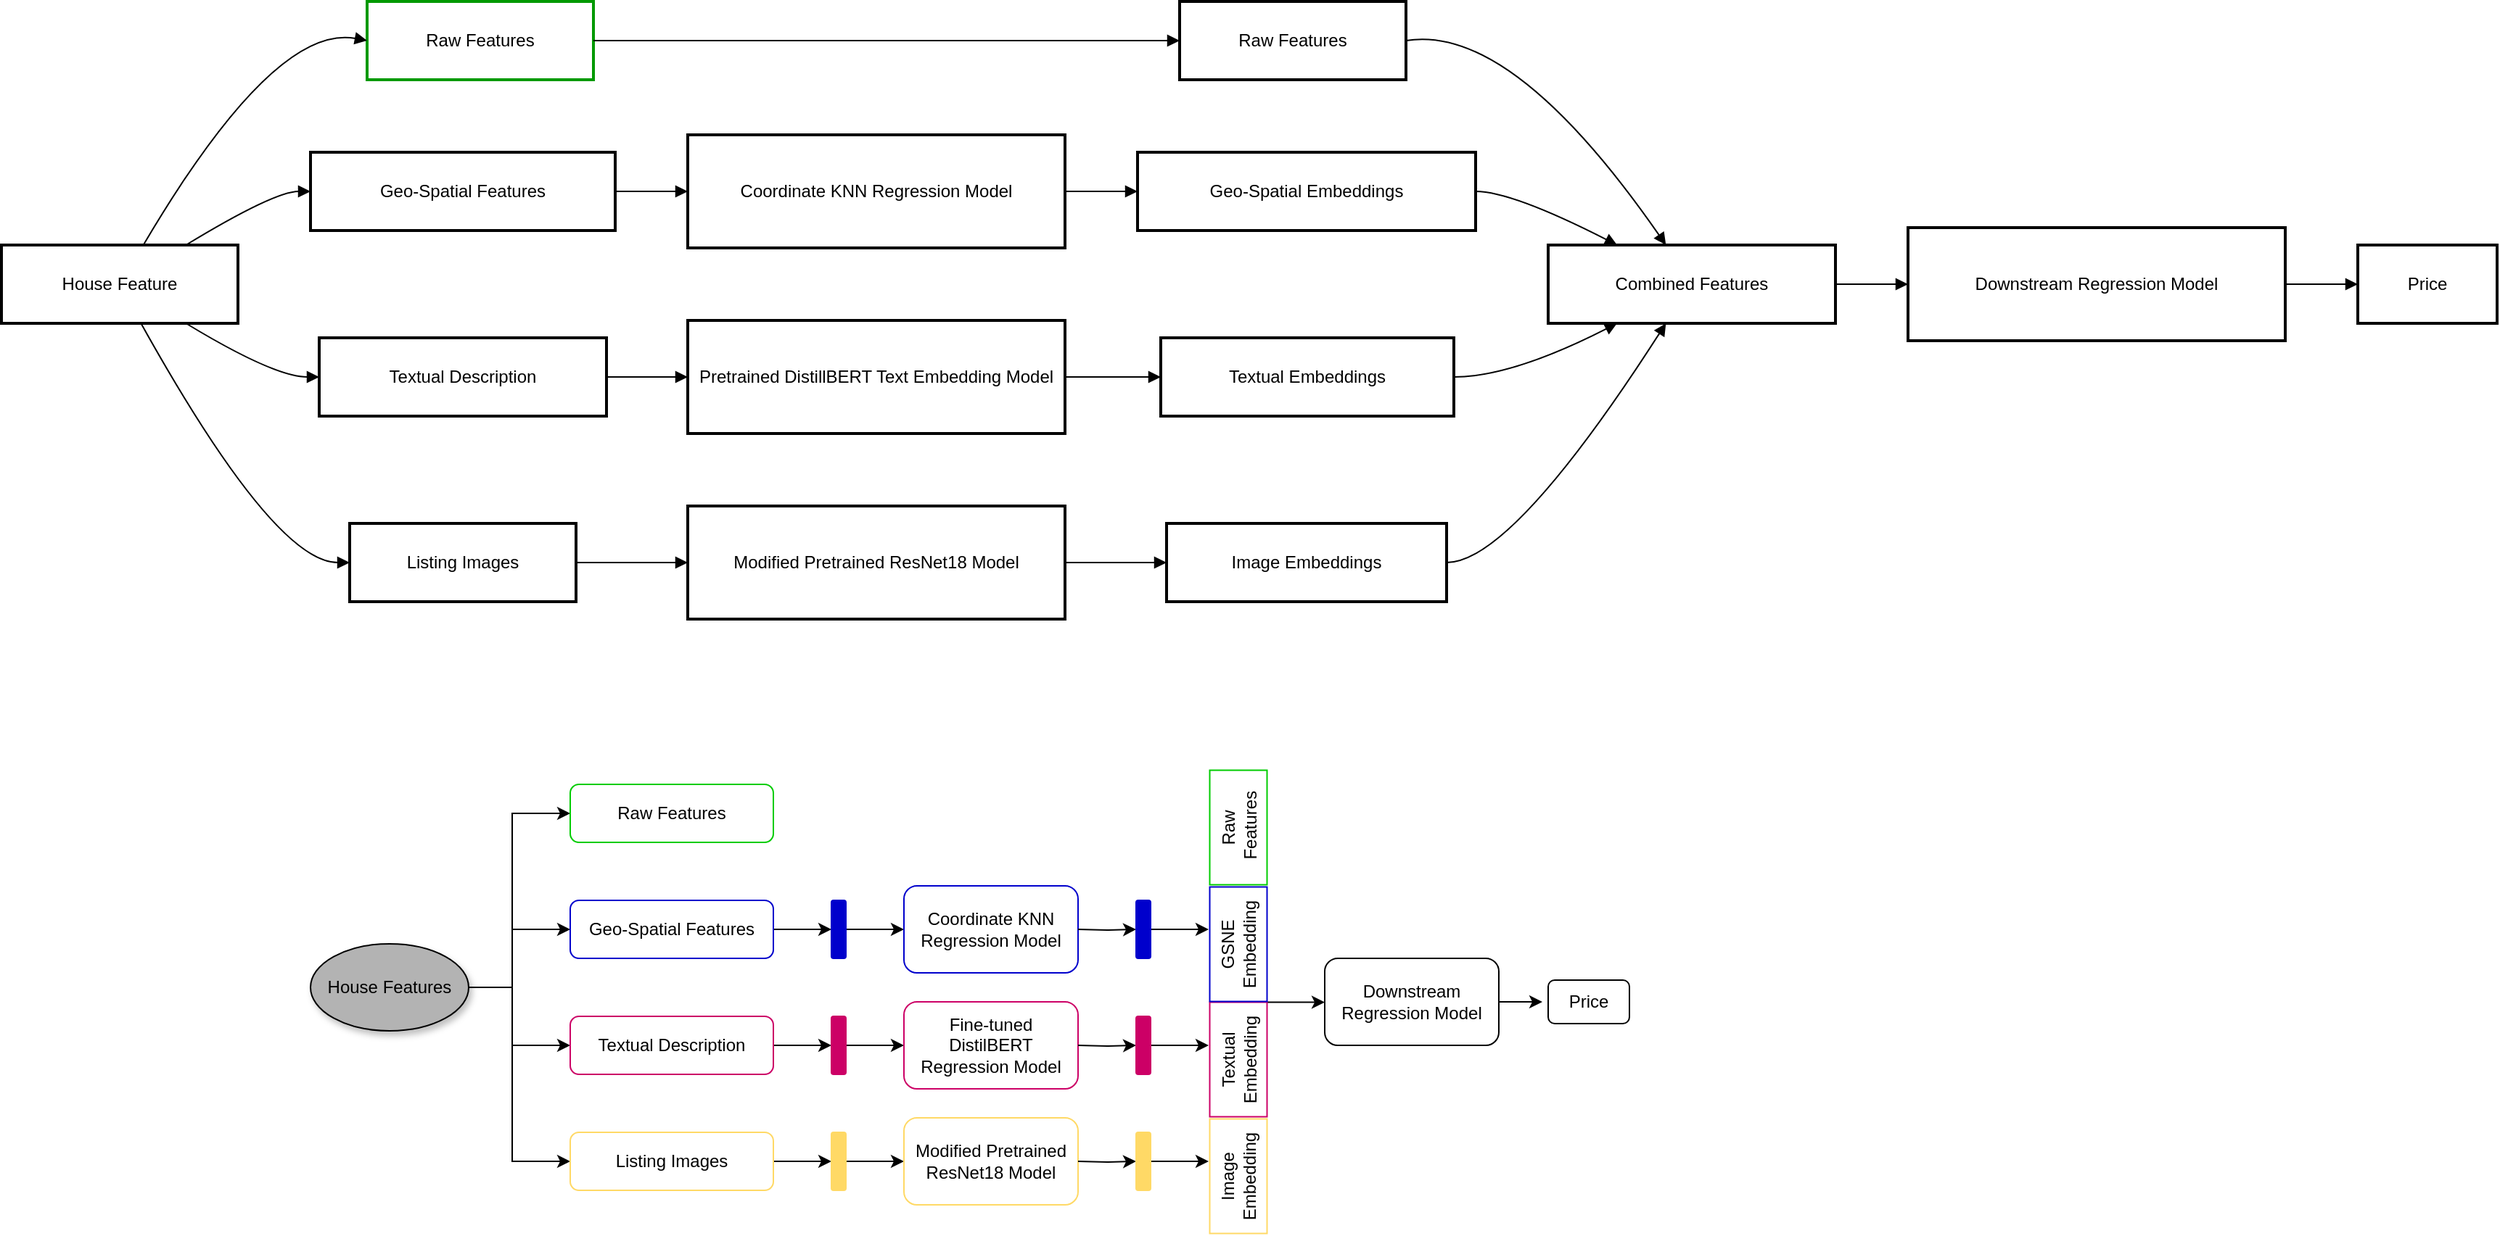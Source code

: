 <mxfile version="26.2.15" pages="3">
  <diagram name="Page-1" id="0RaLpIVcwhTuMIvod4cI">
    <mxGraphModel dx="1148" dy="789" grid="1" gridSize="10" guides="1" tooltips="1" connect="1" arrows="1" fold="1" page="1" pageScale="1" pageWidth="850" pageHeight="1100" math="0" shadow="0">
      <root>
        <mxCell id="0" />
        <mxCell id="1" parent="0" />
        <mxCell id="2" value="House Feature" style="whiteSpace=wrap;strokeWidth=2;" parent="1" vertex="1">
          <mxGeometry x="8" y="188" width="163" height="54" as="geometry" />
        </mxCell>
        <mxCell id="3" value="Raw Features" style="whiteSpace=wrap;strokeWidth=2;strokeColor=#009900;" parent="1" vertex="1">
          <mxGeometry x="260" y="20" width="156" height="54" as="geometry" />
        </mxCell>
        <mxCell id="4" value="Geo-Spatial Features" style="whiteSpace=wrap;strokeWidth=2;" parent="1" vertex="1">
          <mxGeometry x="221" y="124" width="210" height="54" as="geometry" />
        </mxCell>
        <mxCell id="5" value="Textual Description" style="whiteSpace=wrap;strokeWidth=2;" parent="1" vertex="1">
          <mxGeometry x="227" y="252" width="198" height="54" as="geometry" />
        </mxCell>
        <mxCell id="6" value="Listing Images" style="whiteSpace=wrap;strokeWidth=2;" parent="1" vertex="1">
          <mxGeometry x="248" y="380" width="156" height="54" as="geometry" />
        </mxCell>
        <mxCell id="7" value="Raw Features" style="whiteSpace=wrap;strokeWidth=2;" parent="1" vertex="1">
          <mxGeometry x="820" y="20" width="156" height="54" as="geometry" />
        </mxCell>
        <mxCell id="8" value="Coordinate KNN Regression Model" style="whiteSpace=wrap;strokeWidth=2;" parent="1" vertex="1">
          <mxGeometry x="481" y="112" width="260" height="78" as="geometry" />
        </mxCell>
        <mxCell id="9" value="Geo-Spatial Embeddings" style="whiteSpace=wrap;strokeWidth=2;" parent="1" vertex="1">
          <mxGeometry x="791" y="124" width="233" height="54" as="geometry" />
        </mxCell>
        <mxCell id="10" value="Pretrained DistillBERT Text Embedding Model" style="whiteSpace=wrap;strokeWidth=2;" parent="1" vertex="1">
          <mxGeometry x="481" y="240" width="260" height="78" as="geometry" />
        </mxCell>
        <mxCell id="11" value="Textual Embeddings" style="whiteSpace=wrap;strokeWidth=2;" parent="1" vertex="1">
          <mxGeometry x="807" y="252" width="202" height="54" as="geometry" />
        </mxCell>
        <mxCell id="12" value="Modified Pretrained ResNet18 Model" style="whiteSpace=wrap;strokeWidth=2;" parent="1" vertex="1">
          <mxGeometry x="481" y="368" width="260" height="78" as="geometry" />
        </mxCell>
        <mxCell id="13" value="Image Embeddings" style="whiteSpace=wrap;strokeWidth=2;" parent="1" vertex="1">
          <mxGeometry x="811" y="380" width="193" height="54" as="geometry" />
        </mxCell>
        <mxCell id="14" value="Combined Features" style="whiteSpace=wrap;strokeWidth=2;" parent="1" vertex="1">
          <mxGeometry x="1074" y="188" width="198" height="54" as="geometry" />
        </mxCell>
        <mxCell id="15" value="Downstream Regression Model" style="whiteSpace=wrap;strokeWidth=2;" parent="1" vertex="1">
          <mxGeometry x="1322" y="176" width="260" height="78" as="geometry" />
        </mxCell>
        <mxCell id="16" value="Price" style="whiteSpace=wrap;strokeWidth=2;" parent="1" vertex="1">
          <mxGeometry x="1632" y="188" width="96" height="54" as="geometry" />
        </mxCell>
        <mxCell id="17" value="" style="curved=1;startArrow=none;endArrow=block;exitX=0.6;exitY=0;entryX=0;entryY=0.5;" parent="1" source="2" target="3" edge="1">
          <mxGeometry relative="1" as="geometry">
            <Array as="points">
              <mxPoint x="196" y="35" />
            </Array>
          </mxGeometry>
        </mxCell>
        <mxCell id="18" value="" style="curved=1;startArrow=none;endArrow=block;exitX=0.78;exitY=0;entryX=0;entryY=0.5;" parent="1" source="2" target="4" edge="1">
          <mxGeometry relative="1" as="geometry">
            <Array as="points">
              <mxPoint x="196" y="151" />
            </Array>
          </mxGeometry>
        </mxCell>
        <mxCell id="19" value="" style="curved=1;startArrow=none;endArrow=block;exitX=0.78;exitY=1;entryX=0;entryY=0.5;" parent="1" source="2" target="5" edge="1">
          <mxGeometry relative="1" as="geometry">
            <Array as="points">
              <mxPoint x="196" y="279" />
            </Array>
          </mxGeometry>
        </mxCell>
        <mxCell id="20" value="" style="curved=1;startArrow=none;endArrow=block;exitX=0.59;exitY=1;entryX=0;entryY=0.5;" parent="1" source="2" target="6" edge="1">
          <mxGeometry relative="1" as="geometry">
            <Array as="points">
              <mxPoint x="196" y="407" />
            </Array>
          </mxGeometry>
        </mxCell>
        <mxCell id="21" value="" style="curved=1;startArrow=none;endArrow=block;exitX=1;exitY=0.5;entryX=0;entryY=0.5;" parent="1" source="3" target="7" edge="1">
          <mxGeometry relative="1" as="geometry">
            <Array as="points" />
          </mxGeometry>
        </mxCell>
        <mxCell id="22" value="" style="curved=1;startArrow=none;endArrow=block;exitX=1;exitY=0.5;entryX=0;entryY=0.5;" parent="1" source="4" target="8" edge="1">
          <mxGeometry relative="1" as="geometry">
            <Array as="points" />
          </mxGeometry>
        </mxCell>
        <mxCell id="23" value="" style="curved=1;startArrow=none;endArrow=block;exitX=1;exitY=0.5;entryX=0;entryY=0.5;" parent="1" source="8" target="9" edge="1">
          <mxGeometry relative="1" as="geometry">
            <Array as="points" />
          </mxGeometry>
        </mxCell>
        <mxCell id="24" value="" style="curved=1;startArrow=none;endArrow=block;exitX=1;exitY=0.5;entryX=0;entryY=0.5;" parent="1" source="5" target="10" edge="1">
          <mxGeometry relative="1" as="geometry">
            <Array as="points" />
          </mxGeometry>
        </mxCell>
        <mxCell id="25" value="" style="curved=1;startArrow=none;endArrow=block;exitX=1;exitY=0.5;entryX=0;entryY=0.5;" parent="1" source="10" target="11" edge="1">
          <mxGeometry relative="1" as="geometry">
            <Array as="points" />
          </mxGeometry>
        </mxCell>
        <mxCell id="26" value="" style="curved=1;startArrow=none;endArrow=block;exitX=1;exitY=0.5;entryX=0;entryY=0.5;" parent="1" source="6" target="12" edge="1">
          <mxGeometry relative="1" as="geometry">
            <Array as="points" />
          </mxGeometry>
        </mxCell>
        <mxCell id="27" value="" style="curved=1;startArrow=none;endArrow=block;exitX=1;exitY=0.5;entryX=0;entryY=0.5;" parent="1" source="12" target="13" edge="1">
          <mxGeometry relative="1" as="geometry">
            <Array as="points" />
          </mxGeometry>
        </mxCell>
        <mxCell id="28" value="" style="curved=1;startArrow=none;endArrow=block;exitX=1;exitY=0.5;entryX=0.41;entryY=0;" parent="1" source="7" target="14" edge="1">
          <mxGeometry relative="1" as="geometry">
            <Array as="points">
              <mxPoint x="1049" y="35" />
            </Array>
          </mxGeometry>
        </mxCell>
        <mxCell id="29" value="" style="curved=1;startArrow=none;endArrow=block;exitX=1;exitY=0.5;entryX=0.24;entryY=0;" parent="1" source="9" target="14" edge="1">
          <mxGeometry relative="1" as="geometry">
            <Array as="points">
              <mxPoint x="1049" y="151" />
            </Array>
          </mxGeometry>
        </mxCell>
        <mxCell id="30" value="" style="curved=1;startArrow=none;endArrow=block;exitX=1;exitY=0.5;entryX=0.24;entryY=1;" parent="1" source="11" target="14" edge="1">
          <mxGeometry relative="1" as="geometry">
            <Array as="points">
              <mxPoint x="1049" y="279" />
            </Array>
          </mxGeometry>
        </mxCell>
        <mxCell id="31" value="" style="curved=1;startArrow=none;endArrow=block;exitX=1;exitY=0.5;entryX=0.41;entryY=1;" parent="1" source="13" target="14" edge="1">
          <mxGeometry relative="1" as="geometry">
            <Array as="points">
              <mxPoint x="1049" y="407" />
            </Array>
          </mxGeometry>
        </mxCell>
        <mxCell id="32" value="" style="curved=1;startArrow=none;endArrow=block;exitX=1;exitY=0.5;entryX=0;entryY=0.5;" parent="1" source="14" target="15" edge="1">
          <mxGeometry relative="1" as="geometry">
            <Array as="points" />
          </mxGeometry>
        </mxCell>
        <mxCell id="33" value="" style="curved=1;startArrow=none;endArrow=block;exitX=1;exitY=0.5;entryX=0.01;entryY=0.5;" parent="1" source="15" target="16" edge="1">
          <mxGeometry relative="1" as="geometry">
            <Array as="points" />
          </mxGeometry>
        </mxCell>
        <mxCell id="ZwVKFWFzcGPZL4ra_HJD-40" style="edgeStyle=orthogonalEdgeStyle;rounded=0;orthogonalLoop=1;jettySize=auto;html=1;exitX=1;exitY=0.5;exitDx=0;exitDy=0;entryX=0;entryY=0.5;entryDx=0;entryDy=0;" edge="1" parent="1" source="ZwVKFWFzcGPZL4ra_HJD-34" target="ZwVKFWFzcGPZL4ra_HJD-37">
          <mxGeometry relative="1" as="geometry">
            <Array as="points">
              <mxPoint x="360" y="700" />
              <mxPoint x="360" y="740" />
            </Array>
          </mxGeometry>
        </mxCell>
        <mxCell id="ZwVKFWFzcGPZL4ra_HJD-41" style="edgeStyle=orthogonalEdgeStyle;rounded=0;orthogonalLoop=1;jettySize=auto;html=1;exitX=1;exitY=0.5;exitDx=0;exitDy=0;entryX=0;entryY=0.5;entryDx=0;entryDy=0;" edge="1" parent="1" source="ZwVKFWFzcGPZL4ra_HJD-34" target="ZwVKFWFzcGPZL4ra_HJD-36">
          <mxGeometry relative="1" as="geometry">
            <Array as="points">
              <mxPoint x="360" y="700" />
              <mxPoint x="360" y="660" />
            </Array>
          </mxGeometry>
        </mxCell>
        <mxCell id="ZwVKFWFzcGPZL4ra_HJD-44" style="edgeStyle=orthogonalEdgeStyle;rounded=0;orthogonalLoop=1;jettySize=auto;html=1;exitX=1;exitY=0.5;exitDx=0;exitDy=0;entryX=0;entryY=0.5;entryDx=0;entryDy=0;" edge="1" parent="1" source="ZwVKFWFzcGPZL4ra_HJD-34" target="ZwVKFWFzcGPZL4ra_HJD-35">
          <mxGeometry relative="1" as="geometry">
            <Array as="points">
              <mxPoint x="360" y="700" />
              <mxPoint x="360" y="580" />
            </Array>
          </mxGeometry>
        </mxCell>
        <mxCell id="ZwVKFWFzcGPZL4ra_HJD-45" style="edgeStyle=orthogonalEdgeStyle;rounded=0;orthogonalLoop=1;jettySize=auto;html=1;exitX=1;exitY=0.5;exitDx=0;exitDy=0;entryX=0;entryY=0.5;entryDx=0;entryDy=0;" edge="1" parent="1" source="ZwVKFWFzcGPZL4ra_HJD-34" target="ZwVKFWFzcGPZL4ra_HJD-38">
          <mxGeometry relative="1" as="geometry">
            <Array as="points">
              <mxPoint x="360" y="700" />
              <mxPoint x="360" y="820" />
            </Array>
          </mxGeometry>
        </mxCell>
        <mxCell id="ZwVKFWFzcGPZL4ra_HJD-34" value="House Features" style="ellipse;whiteSpace=wrap;html=1;fillColor=#B3B3B3;strokeColor=#000000;shadow=1;" vertex="1" parent="1">
          <mxGeometry x="221" y="670" width="109" height="60" as="geometry" />
        </mxCell>
        <mxCell id="ZwVKFWFzcGPZL4ra_HJD-35" value="Raw Features" style="rounded=1;whiteSpace=wrap;html=1;strokeColor=#00CC00;" vertex="1" parent="1">
          <mxGeometry x="400" y="560" width="140" height="40" as="geometry" />
        </mxCell>
        <mxCell id="ZwVKFWFzcGPZL4ra_HJD-58" style="edgeStyle=orthogonalEdgeStyle;rounded=0;orthogonalLoop=1;jettySize=auto;html=1;exitX=1;exitY=0.5;exitDx=0;exitDy=0;entryX=0;entryY=0.5;entryDx=0;entryDy=0;" edge="1" parent="1" source="ZwVKFWFzcGPZL4ra_HJD-36" target="ZwVKFWFzcGPZL4ra_HJD-46">
          <mxGeometry relative="1" as="geometry" />
        </mxCell>
        <mxCell id="ZwVKFWFzcGPZL4ra_HJD-36" value="Geo-Spatial Features" style="rounded=1;whiteSpace=wrap;html=1;strokeColor=#0000CC;" vertex="1" parent="1">
          <mxGeometry x="400" y="640" width="140" height="40" as="geometry" />
        </mxCell>
        <mxCell id="ZwVKFWFzcGPZL4ra_HJD-56" style="edgeStyle=orthogonalEdgeStyle;rounded=0;orthogonalLoop=1;jettySize=auto;html=1;exitX=1;exitY=0.5;exitDx=0;exitDy=0;entryX=0;entryY=0.5;entryDx=0;entryDy=0;" edge="1" parent="1" source="ZwVKFWFzcGPZL4ra_HJD-37" target="ZwVKFWFzcGPZL4ra_HJD-47">
          <mxGeometry relative="1" as="geometry" />
        </mxCell>
        <mxCell id="ZwVKFWFzcGPZL4ra_HJD-37" value="Textual Description" style="rounded=1;whiteSpace=wrap;html=1;strokeColor=#CC0066;" vertex="1" parent="1">
          <mxGeometry x="400" y="720" width="140" height="40" as="geometry" />
        </mxCell>
        <mxCell id="ZwVKFWFzcGPZL4ra_HJD-53" style="edgeStyle=orthogonalEdgeStyle;rounded=0;orthogonalLoop=1;jettySize=auto;html=1;exitX=1;exitY=0.5;exitDx=0;exitDy=0;entryX=0;entryY=0.5;entryDx=0;entryDy=0;" edge="1" parent="1" source="ZwVKFWFzcGPZL4ra_HJD-38" target="ZwVKFWFzcGPZL4ra_HJD-48">
          <mxGeometry relative="1" as="geometry" />
        </mxCell>
        <mxCell id="ZwVKFWFzcGPZL4ra_HJD-38" value="Listing Images" style="rounded=1;whiteSpace=wrap;html=1;strokeColor=#FFD966;" vertex="1" parent="1">
          <mxGeometry x="400" y="800" width="140" height="40" as="geometry" />
        </mxCell>
        <mxCell id="ZwVKFWFzcGPZL4ra_HJD-59" style="edgeStyle=orthogonalEdgeStyle;rounded=0;orthogonalLoop=1;jettySize=auto;html=1;exitX=1;exitY=0.5;exitDx=0;exitDy=0;entryX=0;entryY=0.5;entryDx=0;entryDy=0;" edge="1" parent="1" source="ZwVKFWFzcGPZL4ra_HJD-46" target="ZwVKFWFzcGPZL4ra_HJD-50">
          <mxGeometry relative="1" as="geometry" />
        </mxCell>
        <mxCell id="ZwVKFWFzcGPZL4ra_HJD-46" value="" style="rounded=1;whiteSpace=wrap;html=1;strokeColor=#0000CC;fillColor=#0000CC;" vertex="1" parent="1">
          <mxGeometry x="580" y="640" width="10" height="40" as="geometry" />
        </mxCell>
        <mxCell id="ZwVKFWFzcGPZL4ra_HJD-57" style="edgeStyle=orthogonalEdgeStyle;rounded=0;orthogonalLoop=1;jettySize=auto;html=1;exitX=1;exitY=0.5;exitDx=0;exitDy=0;entryX=0;entryY=0.5;entryDx=0;entryDy=0;" edge="1" parent="1" source="ZwVKFWFzcGPZL4ra_HJD-47" target="ZwVKFWFzcGPZL4ra_HJD-51">
          <mxGeometry relative="1" as="geometry" />
        </mxCell>
        <mxCell id="ZwVKFWFzcGPZL4ra_HJD-47" value="" style="rounded=1;whiteSpace=wrap;html=1;fillColor=#CC0066;strokeColor=#CC0066;" vertex="1" parent="1">
          <mxGeometry x="580" y="720" width="10" height="40" as="geometry" />
        </mxCell>
        <mxCell id="ZwVKFWFzcGPZL4ra_HJD-55" style="edgeStyle=orthogonalEdgeStyle;rounded=0;orthogonalLoop=1;jettySize=auto;html=1;exitX=1;exitY=0.5;exitDx=0;exitDy=0;entryX=0;entryY=0.5;entryDx=0;entryDy=0;" edge="1" parent="1" source="ZwVKFWFzcGPZL4ra_HJD-48" target="ZwVKFWFzcGPZL4ra_HJD-52">
          <mxGeometry relative="1" as="geometry" />
        </mxCell>
        <mxCell id="ZwVKFWFzcGPZL4ra_HJD-48" value="" style="rounded=1;whiteSpace=wrap;html=1;fillColor=#FFD966;strokeColor=#FFD966;" vertex="1" parent="1">
          <mxGeometry x="580" y="800" width="10" height="40" as="geometry" />
        </mxCell>
        <mxCell id="ZwVKFWFzcGPZL4ra_HJD-50" value="Coordinate KNN Regression Model" style="rounded=1;whiteSpace=wrap;html=1;strokeColor=#0000CC;" vertex="1" parent="1">
          <mxGeometry x="630" y="630" width="120" height="60" as="geometry" />
        </mxCell>
        <mxCell id="ZwVKFWFzcGPZL4ra_HJD-51" value="Fine-tuned DistilBERT Regression Model" style="rounded=1;whiteSpace=wrap;html=1;strokeColor=#CC0066;" vertex="1" parent="1">
          <mxGeometry x="630" y="710" width="120" height="60" as="geometry" />
        </mxCell>
        <mxCell id="ZwVKFWFzcGPZL4ra_HJD-52" value="Modified Pretrained ResNet18 Model" style="rounded=1;whiteSpace=wrap;html=1;strokeColor=#FFD966;" vertex="1" parent="1">
          <mxGeometry x="630" y="790" width="120" height="60" as="geometry" />
        </mxCell>
        <mxCell id="ZwVKFWFzcGPZL4ra_HJD-60" style="edgeStyle=orthogonalEdgeStyle;rounded=0;orthogonalLoop=1;jettySize=auto;html=1;exitX=1;exitY=0.5;exitDx=0;exitDy=0;entryX=0;entryY=0.5;entryDx=0;entryDy=0;" edge="1" parent="1" target="ZwVKFWFzcGPZL4ra_HJD-64">
          <mxGeometry relative="1" as="geometry">
            <mxPoint x="750" y="660" as="sourcePoint" />
          </mxGeometry>
        </mxCell>
        <mxCell id="ZwVKFWFzcGPZL4ra_HJD-61" style="edgeStyle=orthogonalEdgeStyle;rounded=0;orthogonalLoop=1;jettySize=auto;html=1;exitX=1;exitY=0.5;exitDx=0;exitDy=0;entryX=0;entryY=0.5;entryDx=0;entryDy=0;" edge="1" parent="1" target="ZwVKFWFzcGPZL4ra_HJD-66">
          <mxGeometry relative="1" as="geometry">
            <mxPoint x="750" y="740" as="sourcePoint" />
          </mxGeometry>
        </mxCell>
        <mxCell id="ZwVKFWFzcGPZL4ra_HJD-62" style="edgeStyle=orthogonalEdgeStyle;rounded=0;orthogonalLoop=1;jettySize=auto;html=1;exitX=1;exitY=0.5;exitDx=0;exitDy=0;entryX=0;entryY=0.5;entryDx=0;entryDy=0;" edge="1" parent="1" target="ZwVKFWFzcGPZL4ra_HJD-68">
          <mxGeometry relative="1" as="geometry">
            <mxPoint x="750" y="820" as="sourcePoint" />
          </mxGeometry>
        </mxCell>
        <mxCell id="ZwVKFWFzcGPZL4ra_HJD-63" style="edgeStyle=orthogonalEdgeStyle;rounded=0;orthogonalLoop=1;jettySize=auto;html=1;exitX=1;exitY=0.5;exitDx=0;exitDy=0;entryX=0;entryY=0.5;entryDx=0;entryDy=0;" edge="1" parent="1" source="ZwVKFWFzcGPZL4ra_HJD-64">
          <mxGeometry relative="1" as="geometry">
            <mxPoint x="840" y="660" as="targetPoint" />
          </mxGeometry>
        </mxCell>
        <mxCell id="ZwVKFWFzcGPZL4ra_HJD-64" value="" style="rounded=1;whiteSpace=wrap;html=1;strokeColor=#0000CC;fillColor=#0000CC;" vertex="1" parent="1">
          <mxGeometry x="790" y="640" width="10" height="40" as="geometry" />
        </mxCell>
        <mxCell id="ZwVKFWFzcGPZL4ra_HJD-65" style="edgeStyle=orthogonalEdgeStyle;rounded=0;orthogonalLoop=1;jettySize=auto;html=1;exitX=1;exitY=0.5;exitDx=0;exitDy=0;entryX=0;entryY=0.5;entryDx=0;entryDy=0;" edge="1" parent="1" source="ZwVKFWFzcGPZL4ra_HJD-66">
          <mxGeometry relative="1" as="geometry">
            <mxPoint x="840" y="740" as="targetPoint" />
          </mxGeometry>
        </mxCell>
        <mxCell id="ZwVKFWFzcGPZL4ra_HJD-66" value="" style="rounded=1;whiteSpace=wrap;html=1;fillColor=#CC0066;strokeColor=#CC0066;" vertex="1" parent="1">
          <mxGeometry x="790" y="720" width="10" height="40" as="geometry" />
        </mxCell>
        <mxCell id="ZwVKFWFzcGPZL4ra_HJD-67" style="edgeStyle=orthogonalEdgeStyle;rounded=0;orthogonalLoop=1;jettySize=auto;html=1;exitX=1;exitY=0.5;exitDx=0;exitDy=0;entryX=0;entryY=0.5;entryDx=0;entryDy=0;" edge="1" parent="1" source="ZwVKFWFzcGPZL4ra_HJD-68">
          <mxGeometry relative="1" as="geometry">
            <mxPoint x="840" y="820" as="targetPoint" />
          </mxGeometry>
        </mxCell>
        <mxCell id="ZwVKFWFzcGPZL4ra_HJD-68" value="" style="rounded=1;whiteSpace=wrap;html=1;fillColor=#FFD966;strokeColor=#FFD966;" vertex="1" parent="1">
          <mxGeometry x="790" y="800" width="10" height="40" as="geometry" />
        </mxCell>
        <mxCell id="ZwVKFWFzcGPZL4ra_HJD-69" value="Image Embedding" style="rounded=0;whiteSpace=wrap;html=1;rotation=-90;strokeColor=#FFD966;" vertex="1" parent="1">
          <mxGeometry x="821" y="810.5" width="79" height="39.5" as="geometry" />
        </mxCell>
        <mxCell id="ZwVKFWFzcGPZL4ra_HJD-78" style="edgeStyle=orthogonalEdgeStyle;rounded=0;orthogonalLoop=1;jettySize=auto;html=1;exitX=1;exitY=1;exitDx=0;exitDy=0;" edge="1" parent="1" source="ZwVKFWFzcGPZL4ra_HJD-74">
          <mxGeometry relative="1" as="geometry">
            <mxPoint x="920" y="709.824" as="targetPoint" />
          </mxGeometry>
        </mxCell>
        <mxCell id="ZwVKFWFzcGPZL4ra_HJD-74" value="Textual Embedding" style="rounded=0;whiteSpace=wrap;html=1;rotation=-90;strokeColor=#CC0066;" vertex="1" parent="1">
          <mxGeometry x="821" y="730" width="79" height="39.5" as="geometry" />
        </mxCell>
        <mxCell id="ZwVKFWFzcGPZL4ra_HJD-75" value="GSNE Embedding" style="rounded=0;whiteSpace=wrap;html=1;rotation=-90;strokeColor=#0000CC;" vertex="1" parent="1">
          <mxGeometry x="821" y="650.5" width="79" height="39.5" as="geometry" />
        </mxCell>
        <mxCell id="ZwVKFWFzcGPZL4ra_HJD-76" value="Raw&lt;div&gt;&amp;nbsp;Features&lt;/div&gt;" style="rounded=0;whiteSpace=wrap;html=1;rotation=-90;strokeColor=#00CC00;" vertex="1" parent="1">
          <mxGeometry x="821" y="570" width="79" height="39.5" as="geometry" />
        </mxCell>
        <mxCell id="ZwVKFWFzcGPZL4ra_HJD-81" style="edgeStyle=orthogonalEdgeStyle;rounded=0;orthogonalLoop=1;jettySize=auto;html=1;exitX=1;exitY=0.5;exitDx=0;exitDy=0;" edge="1" parent="1" source="ZwVKFWFzcGPZL4ra_HJD-77">
          <mxGeometry relative="1" as="geometry">
            <mxPoint x="1070" y="709.824" as="targetPoint" />
          </mxGeometry>
        </mxCell>
        <mxCell id="ZwVKFWFzcGPZL4ra_HJD-77" value="Downstream Regression Model" style="rounded=1;whiteSpace=wrap;html=1;" vertex="1" parent="1">
          <mxGeometry x="920" y="680" width="120" height="60" as="geometry" />
        </mxCell>
        <mxCell id="ZwVKFWFzcGPZL4ra_HJD-79" value="Price" style="rounded=1;whiteSpace=wrap;html=1;" vertex="1" parent="1">
          <mxGeometry x="1074" y="695" width="56" height="30" as="geometry" />
        </mxCell>
      </root>
    </mxGraphModel>
  </diagram>
  <diagram id="jVDK9ZJM0Jnd0u68u4Fu" name="Model">
    <mxGraphModel dx="951" dy="572" grid="1" gridSize="10" guides="1" tooltips="1" connect="1" arrows="1" fold="1" page="1" pageScale="1" pageWidth="850" pageHeight="1100" math="0" shadow="0">
      <root>
        <mxCell id="0" />
        <mxCell id="1" parent="0" />
        <mxCell id="sqEDO2N8_h3xxqRRrdPc-1" style="edgeStyle=orthogonalEdgeStyle;rounded=0;orthogonalLoop=1;jettySize=auto;html=1;exitX=1;exitY=0.5;exitDx=0;exitDy=0;entryX=0;entryY=0.5;entryDx=0;entryDy=0;" edge="1" parent="1" source="sqEDO2N8_h3xxqRRrdPc-5" target="sqEDO2N8_h3xxqRRrdPc-10">
          <mxGeometry relative="1" as="geometry">
            <Array as="points">
              <mxPoint x="360" y="700" />
              <mxPoint x="360" y="740" />
            </Array>
          </mxGeometry>
        </mxCell>
        <mxCell id="sqEDO2N8_h3xxqRRrdPc-2" style="edgeStyle=orthogonalEdgeStyle;rounded=0;orthogonalLoop=1;jettySize=auto;html=1;exitX=1;exitY=0.5;exitDx=0;exitDy=0;entryX=0;entryY=0.5;entryDx=0;entryDy=0;" edge="1" parent="1" source="sqEDO2N8_h3xxqRRrdPc-5" target="sqEDO2N8_h3xxqRRrdPc-8">
          <mxGeometry relative="1" as="geometry">
            <Array as="points">
              <mxPoint x="360" y="700" />
              <mxPoint x="360" y="660" />
            </Array>
          </mxGeometry>
        </mxCell>
        <mxCell id="sqEDO2N8_h3xxqRRrdPc-3" style="edgeStyle=orthogonalEdgeStyle;rounded=0;orthogonalLoop=1;jettySize=auto;html=1;exitX=1;exitY=0.5;exitDx=0;exitDy=0;entryX=0;entryY=0.5;entryDx=0;entryDy=0;" edge="1" parent="1" source="sqEDO2N8_h3xxqRRrdPc-5" target="sqEDO2N8_h3xxqRRrdPc-6">
          <mxGeometry relative="1" as="geometry">
            <Array as="points">
              <mxPoint x="360" y="700" />
              <mxPoint x="360" y="580" />
            </Array>
          </mxGeometry>
        </mxCell>
        <mxCell id="sqEDO2N8_h3xxqRRrdPc-4" style="edgeStyle=orthogonalEdgeStyle;rounded=0;orthogonalLoop=1;jettySize=auto;html=1;exitX=1;exitY=0.5;exitDx=0;exitDy=0;entryX=0;entryY=0.5;entryDx=0;entryDy=0;" edge="1" parent="1" source="sqEDO2N8_h3xxqRRrdPc-5" target="sqEDO2N8_h3xxqRRrdPc-12">
          <mxGeometry relative="1" as="geometry">
            <Array as="points">
              <mxPoint x="360" y="700" />
              <mxPoint x="360" y="820" />
            </Array>
          </mxGeometry>
        </mxCell>
        <mxCell id="sqEDO2N8_h3xxqRRrdPc-5" value="House Features" style="ellipse;whiteSpace=wrap;html=1;fillColor=#B3B3B3;strokeColor=#000000;shadow=1;" vertex="1" parent="1">
          <mxGeometry x="221" y="670" width="109" height="60" as="geometry" />
        </mxCell>
        <mxCell id="sqEDO2N8_h3xxqRRrdPc-42" style="edgeStyle=orthogonalEdgeStyle;rounded=0;orthogonalLoop=1;jettySize=auto;html=1;exitX=1;exitY=0.5;exitDx=0;exitDy=0;entryX=0;entryY=0.5;entryDx=0;entryDy=0;" edge="1" parent="1" source="sqEDO2N8_h3xxqRRrdPc-6" target="sqEDO2N8_h3xxqRRrdPc-40">
          <mxGeometry relative="1" as="geometry" />
        </mxCell>
        <mxCell id="sqEDO2N8_h3xxqRRrdPc-6" value="Raw Features" style="rounded=1;whiteSpace=wrap;html=1;strokeColor=#00CC00;" vertex="1" parent="1">
          <mxGeometry x="400" y="560" width="140" height="40" as="geometry" />
        </mxCell>
        <mxCell id="sqEDO2N8_h3xxqRRrdPc-7" style="edgeStyle=orthogonalEdgeStyle;rounded=0;orthogonalLoop=1;jettySize=auto;html=1;exitX=1;exitY=0.5;exitDx=0;exitDy=0;entryX=0;entryY=0.5;entryDx=0;entryDy=0;" edge="1" parent="1" source="sqEDO2N8_h3xxqRRrdPc-8" target="sqEDO2N8_h3xxqRRrdPc-14">
          <mxGeometry relative="1" as="geometry" />
        </mxCell>
        <mxCell id="sqEDO2N8_h3xxqRRrdPc-8" value="Geo-Spatial Features" style="rounded=1;whiteSpace=wrap;html=1;strokeColor=#0000CC;" vertex="1" parent="1">
          <mxGeometry x="400" y="640" width="140" height="40" as="geometry" />
        </mxCell>
        <mxCell id="sqEDO2N8_h3xxqRRrdPc-9" style="edgeStyle=orthogonalEdgeStyle;rounded=0;orthogonalLoop=1;jettySize=auto;html=1;exitX=1;exitY=0.5;exitDx=0;exitDy=0;entryX=0;entryY=0.5;entryDx=0;entryDy=0;" edge="1" parent="1" source="sqEDO2N8_h3xxqRRrdPc-10" target="sqEDO2N8_h3xxqRRrdPc-16">
          <mxGeometry relative="1" as="geometry" />
        </mxCell>
        <mxCell id="sqEDO2N8_h3xxqRRrdPc-10" value="Textual Description" style="rounded=1;whiteSpace=wrap;html=1;strokeColor=#CC0066;" vertex="1" parent="1">
          <mxGeometry x="400" y="720" width="140" height="40" as="geometry" />
        </mxCell>
        <mxCell id="sqEDO2N8_h3xxqRRrdPc-11" style="edgeStyle=orthogonalEdgeStyle;rounded=0;orthogonalLoop=1;jettySize=auto;html=1;exitX=1;exitY=0.5;exitDx=0;exitDy=0;entryX=0;entryY=0.5;entryDx=0;entryDy=0;" edge="1" parent="1" source="sqEDO2N8_h3xxqRRrdPc-12" target="sqEDO2N8_h3xxqRRrdPc-18">
          <mxGeometry relative="1" as="geometry" />
        </mxCell>
        <mxCell id="sqEDO2N8_h3xxqRRrdPc-12" value="Listing Images" style="rounded=1;whiteSpace=wrap;html=1;strokeColor=#FFD966;" vertex="1" parent="1">
          <mxGeometry x="400" y="800" width="140" height="40" as="geometry" />
        </mxCell>
        <mxCell id="sqEDO2N8_h3xxqRRrdPc-13" style="edgeStyle=orthogonalEdgeStyle;rounded=0;orthogonalLoop=1;jettySize=auto;html=1;exitX=1;exitY=0.5;exitDx=0;exitDy=0;entryX=0;entryY=0.5;entryDx=0;entryDy=0;" edge="1" parent="1" source="sqEDO2N8_h3xxqRRrdPc-14" target="sqEDO2N8_h3xxqRRrdPc-19">
          <mxGeometry relative="1" as="geometry" />
        </mxCell>
        <mxCell id="sqEDO2N8_h3xxqRRrdPc-14" value="" style="rounded=1;whiteSpace=wrap;html=1;strokeColor=#0000CC;fillColor=#0000CC;" vertex="1" parent="1">
          <mxGeometry x="580" y="640" width="10" height="40" as="geometry" />
        </mxCell>
        <mxCell id="sqEDO2N8_h3xxqRRrdPc-15" style="edgeStyle=orthogonalEdgeStyle;rounded=0;orthogonalLoop=1;jettySize=auto;html=1;exitX=1;exitY=0.5;exitDx=0;exitDy=0;entryX=0;entryY=0.5;entryDx=0;entryDy=0;" edge="1" parent="1" source="sqEDO2N8_h3xxqRRrdPc-16" target="sqEDO2N8_h3xxqRRrdPc-20">
          <mxGeometry relative="1" as="geometry" />
        </mxCell>
        <mxCell id="sqEDO2N8_h3xxqRRrdPc-16" value="" style="rounded=1;whiteSpace=wrap;html=1;fillColor=#CC0066;strokeColor=#CC0066;" vertex="1" parent="1">
          <mxGeometry x="580" y="720" width="10" height="40" as="geometry" />
        </mxCell>
        <mxCell id="sqEDO2N8_h3xxqRRrdPc-17" style="edgeStyle=orthogonalEdgeStyle;rounded=0;orthogonalLoop=1;jettySize=auto;html=1;exitX=1;exitY=0.5;exitDx=0;exitDy=0;entryX=0;entryY=0.5;entryDx=0;entryDy=0;" edge="1" parent="1" source="sqEDO2N8_h3xxqRRrdPc-18" target="sqEDO2N8_h3xxqRRrdPc-21">
          <mxGeometry relative="1" as="geometry" />
        </mxCell>
        <mxCell id="sqEDO2N8_h3xxqRRrdPc-18" value="" style="rounded=1;whiteSpace=wrap;html=1;fillColor=#FFD966;strokeColor=#FFD966;" vertex="1" parent="1">
          <mxGeometry x="580" y="800" width="10" height="40" as="geometry" />
        </mxCell>
        <mxCell id="sqEDO2N8_h3xxqRRrdPc-19" value="Coordinate KNN Regression Model" style="rounded=1;whiteSpace=wrap;html=1;strokeColor=#0000CC;" vertex="1" parent="1">
          <mxGeometry x="630" y="630" width="120" height="60" as="geometry" />
        </mxCell>
        <mxCell id="sqEDO2N8_h3xxqRRrdPc-20" value="Fine-tuned DistilBERT Regression Model" style="rounded=1;whiteSpace=wrap;html=1;strokeColor=#CC0066;" vertex="1" parent="1">
          <mxGeometry x="630" y="710" width="120" height="60" as="geometry" />
        </mxCell>
        <mxCell id="sqEDO2N8_h3xxqRRrdPc-21" value="Modified Pretrained ResNet18 Model" style="rounded=1;whiteSpace=wrap;html=1;strokeColor=#FFD966;" vertex="1" parent="1">
          <mxGeometry x="630" y="790" width="120" height="60" as="geometry" />
        </mxCell>
        <mxCell id="sqEDO2N8_h3xxqRRrdPc-22" style="edgeStyle=orthogonalEdgeStyle;rounded=0;orthogonalLoop=1;jettySize=auto;html=1;exitX=1;exitY=0.5;exitDx=0;exitDy=0;entryX=0;entryY=0.5;entryDx=0;entryDy=0;" edge="1" parent="1" target="sqEDO2N8_h3xxqRRrdPc-26">
          <mxGeometry relative="1" as="geometry">
            <mxPoint x="750" y="660" as="sourcePoint" />
          </mxGeometry>
        </mxCell>
        <mxCell id="sqEDO2N8_h3xxqRRrdPc-23" style="edgeStyle=orthogonalEdgeStyle;rounded=0;orthogonalLoop=1;jettySize=auto;html=1;exitX=1;exitY=0.5;exitDx=0;exitDy=0;entryX=0;entryY=0.5;entryDx=0;entryDy=0;" edge="1" parent="1" target="sqEDO2N8_h3xxqRRrdPc-28">
          <mxGeometry relative="1" as="geometry">
            <mxPoint x="750" y="740" as="sourcePoint" />
          </mxGeometry>
        </mxCell>
        <mxCell id="sqEDO2N8_h3xxqRRrdPc-24" style="edgeStyle=orthogonalEdgeStyle;rounded=0;orthogonalLoop=1;jettySize=auto;html=1;exitX=1;exitY=0.5;exitDx=0;exitDy=0;entryX=0;entryY=0.5;entryDx=0;entryDy=0;" edge="1" parent="1" target="sqEDO2N8_h3xxqRRrdPc-30">
          <mxGeometry relative="1" as="geometry">
            <mxPoint x="750" y="820" as="sourcePoint" />
          </mxGeometry>
        </mxCell>
        <mxCell id="sqEDO2N8_h3xxqRRrdPc-25" style="edgeStyle=orthogonalEdgeStyle;rounded=0;orthogonalLoop=1;jettySize=auto;html=1;exitX=1;exitY=0.5;exitDx=0;exitDy=0;entryX=0;entryY=0.5;entryDx=0;entryDy=0;" edge="1" parent="1" source="sqEDO2N8_h3xxqRRrdPc-26">
          <mxGeometry relative="1" as="geometry">
            <mxPoint x="840" y="660" as="targetPoint" />
          </mxGeometry>
        </mxCell>
        <mxCell id="sqEDO2N8_h3xxqRRrdPc-26" value="" style="rounded=1;whiteSpace=wrap;html=1;strokeColor=#0000CC;fillColor=#0000CC;" vertex="1" parent="1">
          <mxGeometry x="790" y="640" width="10" height="40" as="geometry" />
        </mxCell>
        <mxCell id="sqEDO2N8_h3xxqRRrdPc-27" style="edgeStyle=orthogonalEdgeStyle;rounded=0;orthogonalLoop=1;jettySize=auto;html=1;exitX=1;exitY=0.5;exitDx=0;exitDy=0;entryX=0;entryY=0.5;entryDx=0;entryDy=0;" edge="1" parent="1" source="sqEDO2N8_h3xxqRRrdPc-28">
          <mxGeometry relative="1" as="geometry">
            <mxPoint x="840" y="740" as="targetPoint" />
          </mxGeometry>
        </mxCell>
        <mxCell id="sqEDO2N8_h3xxqRRrdPc-28" value="" style="rounded=1;whiteSpace=wrap;html=1;fillColor=#CC0066;strokeColor=#CC0066;" vertex="1" parent="1">
          <mxGeometry x="790" y="720" width="10" height="40" as="geometry" />
        </mxCell>
        <mxCell id="sqEDO2N8_h3xxqRRrdPc-29" style="edgeStyle=orthogonalEdgeStyle;rounded=0;orthogonalLoop=1;jettySize=auto;html=1;exitX=1;exitY=0.5;exitDx=0;exitDy=0;entryX=0;entryY=0.5;entryDx=0;entryDy=0;" edge="1" parent="1" source="sqEDO2N8_h3xxqRRrdPc-30">
          <mxGeometry relative="1" as="geometry">
            <mxPoint x="840" y="820" as="targetPoint" />
          </mxGeometry>
        </mxCell>
        <mxCell id="sqEDO2N8_h3xxqRRrdPc-30" value="" style="rounded=1;whiteSpace=wrap;html=1;fillColor=#FFD966;strokeColor=#FFD966;" vertex="1" parent="1">
          <mxGeometry x="790" y="800" width="10" height="40" as="geometry" />
        </mxCell>
        <mxCell id="sqEDO2N8_h3xxqRRrdPc-31" value="Image Embedding" style="rounded=0;whiteSpace=wrap;html=1;rotation=-90;strokeColor=#FFD966;" vertex="1" parent="1">
          <mxGeometry x="821" y="810.5" width="79" height="39.5" as="geometry" />
        </mxCell>
        <mxCell id="sqEDO2N8_h3xxqRRrdPc-32" style="edgeStyle=orthogonalEdgeStyle;rounded=0;orthogonalLoop=1;jettySize=auto;html=1;exitX=1;exitY=1;exitDx=0;exitDy=0;" edge="1" parent="1" source="sqEDO2N8_h3xxqRRrdPc-33">
          <mxGeometry relative="1" as="geometry">
            <mxPoint x="920" y="709.824" as="targetPoint" />
          </mxGeometry>
        </mxCell>
        <mxCell id="sqEDO2N8_h3xxqRRrdPc-33" value="Textual Embedding" style="rounded=0;whiteSpace=wrap;html=1;rotation=-90;strokeColor=#CC0066;" vertex="1" parent="1">
          <mxGeometry x="821" y="730" width="79" height="39.5" as="geometry" />
        </mxCell>
        <mxCell id="sqEDO2N8_h3xxqRRrdPc-34" value="GSNE Embedding" style="rounded=0;whiteSpace=wrap;html=1;rotation=-90;strokeColor=#0000CC;" vertex="1" parent="1">
          <mxGeometry x="821" y="650.5" width="79" height="39.5" as="geometry" />
        </mxCell>
        <mxCell id="sqEDO2N8_h3xxqRRrdPc-35" value="Raw&lt;div&gt;&amp;nbsp;Features&lt;/div&gt;" style="rounded=0;whiteSpace=wrap;html=1;rotation=-90;strokeColor=#00CC00;" vertex="1" parent="1">
          <mxGeometry x="821" y="570" width="79" height="39.5" as="geometry" />
        </mxCell>
        <mxCell id="sqEDO2N8_h3xxqRRrdPc-36" style="edgeStyle=orthogonalEdgeStyle;rounded=0;orthogonalLoop=1;jettySize=auto;html=1;exitX=1;exitY=0.5;exitDx=0;exitDy=0;" edge="1" parent="1" source="sqEDO2N8_h3xxqRRrdPc-37">
          <mxGeometry relative="1" as="geometry">
            <mxPoint x="1070" y="709.824" as="targetPoint" />
          </mxGeometry>
        </mxCell>
        <mxCell id="sqEDO2N8_h3xxqRRrdPc-37" value="Downstream Regression Model" style="rounded=1;whiteSpace=wrap;html=1;" vertex="1" parent="1">
          <mxGeometry x="920" y="680" width="120" height="60" as="geometry" />
        </mxCell>
        <mxCell id="sqEDO2N8_h3xxqRRrdPc-38" value="Price" style="rounded=1;whiteSpace=wrap;html=1;" vertex="1" parent="1">
          <mxGeometry x="1074" y="695" width="56" height="30" as="geometry" />
        </mxCell>
        <mxCell id="sqEDO2N8_h3xxqRRrdPc-41" style="edgeStyle=orthogonalEdgeStyle;rounded=0;orthogonalLoop=1;jettySize=auto;html=1;exitX=1;exitY=0.5;exitDx=0;exitDy=0;" edge="1" parent="1" source="sqEDO2N8_h3xxqRRrdPc-40">
          <mxGeometry relative="1" as="geometry">
            <mxPoint x="840" y="580" as="targetPoint" />
          </mxGeometry>
        </mxCell>
        <mxCell id="sqEDO2N8_h3xxqRRrdPc-40" value="" style="rounded=1;whiteSpace=wrap;html=1;strokeColor=#00CC00;fillColor=#00CC00;" vertex="1" parent="1">
          <mxGeometry x="790" y="560" width="10" height="40" as="geometry" />
        </mxCell>
      </root>
    </mxGraphModel>
  </diagram>
  <diagram id="c1Et2jCJB6fabKLeKif1" name="Textual Model">
    <mxGraphModel dx="951" dy="572" grid="1" gridSize="10" guides="1" tooltips="1" connect="1" arrows="1" fold="1" page="1" pageScale="1" pageWidth="850" pageHeight="1100" math="0" shadow="0">
      <root>
        <mxCell id="0" />
        <mxCell id="1" parent="0" />
      </root>
    </mxGraphModel>
  </diagram>
</mxfile>
